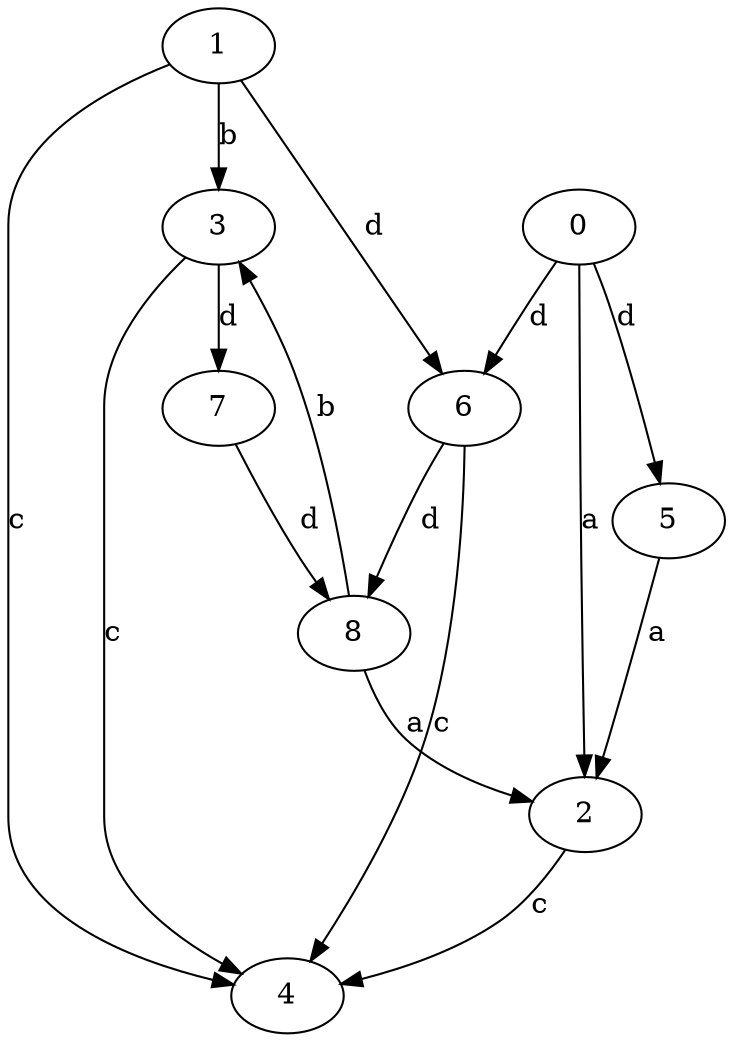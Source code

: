 strict digraph  {
1;
2;
3;
4;
5;
6;
7;
8;
0;
1 -> 3  [label=b];
1 -> 4  [label=c];
1 -> 6  [label=d];
2 -> 4  [label=c];
3 -> 4  [label=c];
3 -> 7  [label=d];
5 -> 2  [label=a];
6 -> 4  [label=c];
6 -> 8  [label=d];
7 -> 8  [label=d];
8 -> 2  [label=a];
8 -> 3  [label=b];
0 -> 2  [label=a];
0 -> 5  [label=d];
0 -> 6  [label=d];
}
